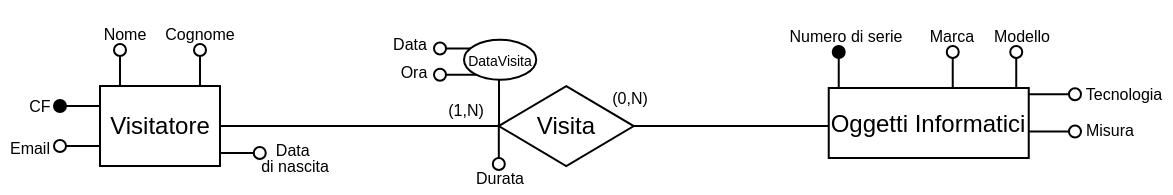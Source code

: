 <mxfile version="24.2.5" type="device">
  <diagram name="Pagina-1" id="TxnwpuVdhY2oEdFZPE9q">
    <mxGraphModel dx="1395" dy="336" grid="1" gridSize="10" guides="1" tooltips="1" connect="1" arrows="1" fold="1" page="1" pageScale="1" pageWidth="827" pageHeight="1169" math="0" shadow="0">
      <root>
        <mxCell id="0" />
        <mxCell id="1" parent="0" />
        <mxCell id="G0t1F4hipUzazLxo6w_u-1" style="edgeStyle=orthogonalEdgeStyle;rounded=0;orthogonalLoop=1;jettySize=auto;html=1;exitX=0;exitY=0.5;exitDx=0;exitDy=0;endArrow=oval;endFill=0;" edge="1" parent="1">
          <mxGeometry relative="1" as="geometry">
            <mxPoint x="-240" y="80" as="targetPoint" />
            <mxPoint x="-220" y="77.115" as="sourcePoint" />
            <Array as="points">
              <mxPoint x="-220" y="80" />
            </Array>
          </mxGeometry>
        </mxCell>
        <mxCell id="G0t1F4hipUzazLxo6w_u-2" value="Visitatore" style="whiteSpace=wrap;html=1;align=center;" vertex="1" parent="1">
          <mxGeometry x="-220" y="50" width="60" height="40.01" as="geometry" />
        </mxCell>
        <mxCell id="G0t1F4hipUzazLxo6w_u-3" value="Oggetti Informatici" style="whiteSpace=wrap;html=1;align=center;" vertex="1" parent="1">
          <mxGeometry x="144.37" y="51.0" width="100" height="35" as="geometry" />
        </mxCell>
        <mxCell id="G0t1F4hipUzazLxo6w_u-57" style="edgeStyle=orthogonalEdgeStyle;rounded=0;orthogonalLoop=1;jettySize=auto;html=1;exitX=1;exitY=0.5;exitDx=0;exitDy=0;endArrow=none;endFill=0;" edge="1" parent="1" source="G0t1F4hipUzazLxo6w_u-4">
          <mxGeometry relative="1" as="geometry">
            <mxPoint x="144" y="70.061" as="targetPoint" />
          </mxGeometry>
        </mxCell>
        <mxCell id="G0t1F4hipUzazLxo6w_u-4" value="Visita" style="shape=rhombus;perimeter=rhombusPerimeter;whiteSpace=wrap;html=1;align=center;" vertex="1" parent="1">
          <mxGeometry x="-20.62" y="50.02" width="67.5" height="39.99" as="geometry" />
        </mxCell>
        <mxCell id="G0t1F4hipUzazLxo6w_u-5" value="&lt;font style=&quot;font-size: 8px;&quot;&gt;Nome&lt;/font&gt;" style="text;html=1;align=center;verticalAlign=middle;whiteSpace=wrap;rounded=0;" vertex="1" parent="1">
          <mxGeometry x="-220" y="17.51" width="25" height="10" as="geometry" />
        </mxCell>
        <mxCell id="G0t1F4hipUzazLxo6w_u-6" value="&lt;font style=&quot;font-size: 8px;&quot;&gt;Cognome&lt;/font&gt;" style="text;html=1;align=center;verticalAlign=middle;whiteSpace=wrap;rounded=0;" vertex="1" parent="1">
          <mxGeometry x="-200" y="7.51" width="60" height="30" as="geometry" />
        </mxCell>
        <mxCell id="G0t1F4hipUzazLxo6w_u-7" value="&lt;font style=&quot;font-size: 8px;&quot;&gt;Misura&lt;/font&gt;" style="text;html=1;align=center;verticalAlign=middle;whiteSpace=wrap;rounded=1;strokeColor=none;" vertex="1" parent="1">
          <mxGeometry x="260.49" y="60.75" width="50" height="21" as="geometry" />
        </mxCell>
        <mxCell id="G0t1F4hipUzazLxo6w_u-8" value="&lt;font style=&quot;font-size: 8px;&quot;&gt;Modello&lt;/font&gt;" style="text;html=1;align=center;verticalAlign=middle;whiteSpace=wrap;rounded=1;strokeColor=none;" vertex="1" parent="1">
          <mxGeometry x="220.62" y="13.51" width="40" height="20" as="geometry" />
        </mxCell>
        <mxCell id="G0t1F4hipUzazLxo6w_u-9" value="&lt;font style=&quot;font-size: 8px;&quot;&gt;Marca&lt;/font&gt;" style="text;html=1;align=center;verticalAlign=middle;whiteSpace=wrap;rounded=1;strokeColor=none;glass=0;" vertex="1" parent="1">
          <mxGeometry x="181.25" y="16.01" width="50" height="15" as="geometry" />
        </mxCell>
        <mxCell id="G0t1F4hipUzazLxo6w_u-10" value="&lt;font style=&quot;font-size: 8px;&quot;&gt;Ora&lt;/font&gt;" style="text;html=1;align=center;verticalAlign=middle;whiteSpace=wrap;rounded=1;strokeColor=none;glass=0;" vertex="1" parent="1">
          <mxGeometry x="-88" y="34" width="50" height="15" as="geometry" />
        </mxCell>
        <mxCell id="G0t1F4hipUzazLxo6w_u-11" value="&lt;font style=&quot;font-size: 8px;&quot;&gt;Data&lt;/font&gt;" style="text;html=1;align=center;verticalAlign=middle;whiteSpace=wrap;rounded=1;strokeColor=none;glass=0;" vertex="1" parent="1">
          <mxGeometry x="-90" y="20.01" width="50" height="15" as="geometry" />
        </mxCell>
        <mxCell id="G0t1F4hipUzazLxo6w_u-14" value="&lt;font style=&quot;font-size: 8px;&quot;&gt;(1,N)&lt;/font&gt;" style="text;html=1;align=center;verticalAlign=middle;whiteSpace=wrap;rounded=1;strokeColor=none;glass=0;" vertex="1" parent="1">
          <mxGeometry x="-62.5" y="53.75" width="50" height="15" as="geometry" />
        </mxCell>
        <mxCell id="G0t1F4hipUzazLxo6w_u-15" value="&lt;font style=&quot;font-size: 8px;&quot;&gt;(0,N)&lt;/font&gt;" style="text;html=1;align=center;verticalAlign=middle;whiteSpace=wrap;rounded=1;strokeColor=none;glass=0;" vertex="1" parent="1">
          <mxGeometry x="20.0" y="47.13" width="50" height="15" as="geometry" />
        </mxCell>
        <mxCell id="G0t1F4hipUzazLxo6w_u-16" value="&lt;font style=&quot;font-size: 8px;&quot;&gt;CF&lt;/font&gt;" style="text;html=1;align=center;verticalAlign=middle;whiteSpace=wrap;rounded=0;" vertex="1" parent="1">
          <mxGeometry x="-260" y="54.38" width="20" height="10" as="geometry" />
        </mxCell>
        <mxCell id="G0t1F4hipUzazLxo6w_u-17" style="edgeStyle=orthogonalEdgeStyle;rounded=0;orthogonalLoop=1;jettySize=auto;html=1;exitX=0;exitY=0;exitDx=0;exitDy=0;endArrow=oval;endFill=0;" edge="1" parent="1">
          <mxGeometry relative="1" as="geometry">
            <mxPoint x="-210" y="32" as="targetPoint" />
            <mxPoint x="-210" y="50" as="sourcePoint" />
            <Array as="points" />
          </mxGeometry>
        </mxCell>
        <mxCell id="G0t1F4hipUzazLxo6w_u-18" style="edgeStyle=orthogonalEdgeStyle;rounded=0;orthogonalLoop=1;jettySize=auto;html=1;exitX=0;exitY=0;exitDx=0;exitDy=0;endArrow=oval;endFill=0;" edge="1" parent="1">
          <mxGeometry relative="1" as="geometry">
            <mxPoint x="-170" y="32" as="targetPoint" />
            <mxPoint x="-170" y="50" as="sourcePoint" />
            <Array as="points" />
          </mxGeometry>
        </mxCell>
        <mxCell id="G0t1F4hipUzazLxo6w_u-19" value="&lt;font style=&quot;font-size: 8px;&quot;&gt;Email&lt;/font&gt;" style="text;html=1;align=center;verticalAlign=middle;whiteSpace=wrap;rounded=0;" vertex="1" parent="1">
          <mxGeometry x="-270" y="76" width="30" height="7" as="geometry" />
        </mxCell>
        <mxCell id="G0t1F4hipUzazLxo6w_u-20" style="edgeStyle=orthogonalEdgeStyle;rounded=0;orthogonalLoop=1;jettySize=auto;html=1;exitX=0;exitY=0.25;exitDx=0;exitDy=0;endArrow=oval;endFill=1;" edge="1" parent="1" source="G0t1F4hipUzazLxo6w_u-2">
          <mxGeometry relative="1" as="geometry">
            <mxPoint x="-240" y="60" as="targetPoint" />
            <mxPoint x="-285" y="38.76" as="sourcePoint" />
            <Array as="points" />
          </mxGeometry>
        </mxCell>
        <mxCell id="G0t1F4hipUzazLxo6w_u-21" value="" style="endArrow=none;html=1;rounded=0;exitX=1;exitY=0.5;exitDx=0;exitDy=0;" edge="1" parent="1" source="G0t1F4hipUzazLxo6w_u-2">
          <mxGeometry width="50" height="50" relative="1" as="geometry">
            <mxPoint x="-70" y="60" as="sourcePoint" />
            <mxPoint x="-20" y="70" as="targetPoint" />
          </mxGeometry>
        </mxCell>
        <mxCell id="G0t1F4hipUzazLxo6w_u-27" style="edgeStyle=orthogonalEdgeStyle;rounded=0;orthogonalLoop=1;jettySize=auto;html=1;exitX=0;exitY=0;exitDx=0;exitDy=0;endArrow=oval;endFill=1;" edge="1" parent="1">
          <mxGeometry relative="1" as="geometry">
            <mxPoint x="149.37" y="33.0" as="targetPoint" />
            <mxPoint x="149.37" y="51.0" as="sourcePoint" />
            <Array as="points" />
          </mxGeometry>
        </mxCell>
        <mxCell id="G0t1F4hipUzazLxo6w_u-28" value="&lt;font style=&quot;font-size: 8px;&quot;&gt;Numero di serie&lt;/font&gt;" style="text;html=1;align=center;verticalAlign=middle;whiteSpace=wrap;rounded=1;strokeColor=none;glass=0;" vertex="1" parent="1">
          <mxGeometry x="120" y="19.76" width="65.62" height="7.5" as="geometry" />
        </mxCell>
        <mxCell id="G0t1F4hipUzazLxo6w_u-29" style="edgeStyle=orthogonalEdgeStyle;rounded=0;orthogonalLoop=1;jettySize=auto;html=1;exitX=0;exitY=0;exitDx=0;exitDy=0;endArrow=oval;endFill=0;" edge="1" parent="1">
          <mxGeometry relative="1" as="geometry">
            <mxPoint x="206.37" y="33.0" as="targetPoint" />
            <mxPoint x="206.37" y="51.0" as="sourcePoint" />
            <Array as="points" />
          </mxGeometry>
        </mxCell>
        <mxCell id="G0t1F4hipUzazLxo6w_u-30" style="edgeStyle=orthogonalEdgeStyle;rounded=0;orthogonalLoop=1;jettySize=auto;html=1;exitX=0;exitY=0;exitDx=0;exitDy=0;endArrow=oval;endFill=0;" edge="1" parent="1">
          <mxGeometry relative="1" as="geometry">
            <mxPoint x="238.12" y="33.0" as="targetPoint" />
            <mxPoint x="238.12" y="51.0" as="sourcePoint" />
            <Array as="points" />
          </mxGeometry>
        </mxCell>
        <mxCell id="G0t1F4hipUzazLxo6w_u-31" style="edgeStyle=orthogonalEdgeStyle;rounded=0;orthogonalLoop=1;jettySize=auto;html=1;exitX=1;exitY=0.5;exitDx=0;exitDy=0;endArrow=oval;endFill=0;" edge="1" parent="1">
          <mxGeometry relative="1" as="geometry">
            <mxPoint x="244.37" y="72.75" as="sourcePoint" />
            <mxPoint x="267.49" y="72.75" as="targetPoint" />
          </mxGeometry>
        </mxCell>
        <mxCell id="G0t1F4hipUzazLxo6w_u-32" style="edgeStyle=orthogonalEdgeStyle;rounded=0;orthogonalLoop=1;jettySize=auto;html=1;exitX=1;exitY=0.5;exitDx=0;exitDy=0;endArrow=oval;endFill=0;" edge="1" parent="1">
          <mxGeometry relative="1" as="geometry">
            <mxPoint x="244.37" y="54.13" as="sourcePoint" />
            <mxPoint x="267.49" y="54.13" as="targetPoint" />
          </mxGeometry>
        </mxCell>
        <mxCell id="G0t1F4hipUzazLxo6w_u-33" value="&lt;font style=&quot;font-size: 8px;&quot;&gt;Tecnologia&lt;/font&gt;" style="text;html=1;align=center;verticalAlign=middle;whiteSpace=wrap;rounded=1;strokeColor=none;" vertex="1" parent="1">
          <mxGeometry x="269.37" y="43.13" width="46" height="19" as="geometry" />
        </mxCell>
        <mxCell id="G0t1F4hipUzazLxo6w_u-34" style="edgeStyle=orthogonalEdgeStyle;rounded=0;orthogonalLoop=1;jettySize=auto;html=1;exitX=0;exitY=0;exitDx=0;exitDy=0;endArrow=oval;endFill=0;" edge="1" parent="1">
          <mxGeometry relative="1" as="geometry">
            <mxPoint x="-50" y="31.26" as="targetPoint" />
            <mxPoint x="-30.62" y="31.26" as="sourcePoint" />
            <Array as="points" />
          </mxGeometry>
        </mxCell>
        <mxCell id="G0t1F4hipUzazLxo6w_u-35" style="edgeStyle=orthogonalEdgeStyle;rounded=0;orthogonalLoop=1;jettySize=auto;html=1;endArrow=oval;endFill=0;" edge="1" parent="1">
          <mxGeometry relative="1" as="geometry">
            <mxPoint x="-50" y="44.38" as="targetPoint" />
            <mxPoint x="-30" y="44.38" as="sourcePoint" />
            <Array as="points" />
          </mxGeometry>
        </mxCell>
        <mxCell id="G0t1F4hipUzazLxo6w_u-36" value="" style="endArrow=none;html=1;rounded=0;entryX=0.551;entryY=1.003;entryDx=0;entryDy=0;entryPerimeter=0;" edge="1" parent="1">
          <mxGeometry width="50" height="50" relative="1" as="geometry">
            <mxPoint x="-20.5" y="70" as="sourcePoint" />
            <mxPoint x="-20.5" y="46.94" as="targetPoint" />
          </mxGeometry>
        </mxCell>
        <mxCell id="G0t1F4hipUzazLxo6w_u-37" value="&lt;p style=&quot;line-height: 110%;&quot;&gt;&lt;font style=&quot;font-size: 7px;&quot;&gt;DataVisita&lt;/font&gt;&lt;/p&gt;" style="ellipse;whiteSpace=wrap;html=1;" vertex="1" parent="1">
          <mxGeometry x="-38" y="26.88" width="36.12" height="20" as="geometry" />
        </mxCell>
        <mxCell id="G0t1F4hipUzazLxo6w_u-38" value="&lt;font style=&quot;font-size: 8px;&quot;&gt;Durata&lt;/font&gt;" style="text;html=1;align=center;verticalAlign=middle;whiteSpace=wrap;rounded=1;strokeColor=none;glass=0;" vertex="1" parent="1">
          <mxGeometry x="-44.94" y="86" width="50" height="17" as="geometry" />
        </mxCell>
        <mxCell id="G0t1F4hipUzazLxo6w_u-39" style="edgeStyle=orthogonalEdgeStyle;rounded=0;orthogonalLoop=1;jettySize=auto;html=1;exitX=1;exitY=0.5;exitDx=0;exitDy=0;endArrow=oval;endFill=0;" edge="1" parent="1">
          <mxGeometry relative="1" as="geometry">
            <mxPoint x="-20.59" y="88.95" as="targetPoint" />
            <mxPoint x="-20.59" y="68.95" as="sourcePoint" />
            <Array as="points">
              <mxPoint x="-20.59" y="88.95" />
            </Array>
          </mxGeometry>
        </mxCell>
        <mxCell id="G0t1F4hipUzazLxo6w_u-40" style="edgeStyle=orthogonalEdgeStyle;rounded=0;orthogonalLoop=1;jettySize=auto;html=1;exitX=1;exitY=0.5;exitDx=0;exitDy=0;endArrow=oval;endFill=0;" edge="1" parent="1">
          <mxGeometry relative="1" as="geometry">
            <mxPoint x="-140.12" y="83.5" as="targetPoint" />
            <mxPoint x="-160" y="83.5" as="sourcePoint" />
            <Array as="points">
              <mxPoint x="-145.12" y="83.5" />
            </Array>
          </mxGeometry>
        </mxCell>
        <mxCell id="G0t1F4hipUzazLxo6w_u-41" value="&lt;span style=&quot;font-size: 8px;&quot;&gt;Data&amp;nbsp;&lt;/span&gt;&lt;div style=&quot;line-height: 20%;&quot;&gt;&lt;span style=&quot;font-size: 8px;&quot;&gt;di nascita&lt;/span&gt;&lt;/div&gt;" style="text;html=1;align=center;verticalAlign=middle;whiteSpace=wrap;rounded=1;strokeColor=none;" vertex="1" parent="1">
          <mxGeometry x="-141" y="72" width="37" height="21" as="geometry" />
        </mxCell>
      </root>
    </mxGraphModel>
  </diagram>
</mxfile>
